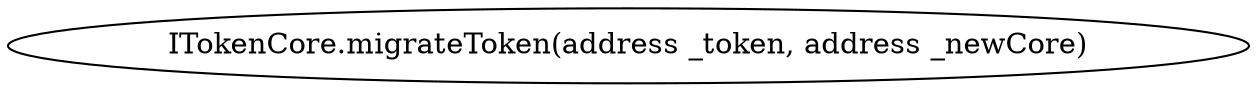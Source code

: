 digraph "" {
	graph [bb="0,0,508.49,36"];
	node [label="\N"];
	"ITokenCore.migrateToken(address _token, address _newCore)"	 [height=0.5,
		pos="254.24,18",
		width=7.0623];
}
digraph "" {
	graph [bb="0,0,508.49,36"];
	node [label="\N"];
	"ITokenCore.migrateToken(address _token, address _newCore)"	 [height=0.5,
		pos="254.24,18",
		width=7.0623];
}
digraph "" {
	graph [bb="0,0,508.49,36"];
	node [label="\N"];
	"ITokenCore.migrateToken(address _token, address _newCore)"	 [height=0.5,
		pos="254.24,18",
		width=7.0623];
}
digraph "" {
	graph [bb="0,0,508.49,36"];
	node [label="\N"];
	"ITokenCore.migrateToken(address _token, address _newCore)"	 [height=0.5,
		pos="254.24,18",
		width=7.0623];
}
digraph "" {
	graph [bb="0,0,508.49,36"];
	node [label="\N"];
	"ITokenCore.migrateToken(address _token, address _newCore)"	 [height=0.5,
		pos="254.24,18",
		width=7.0623];
}

